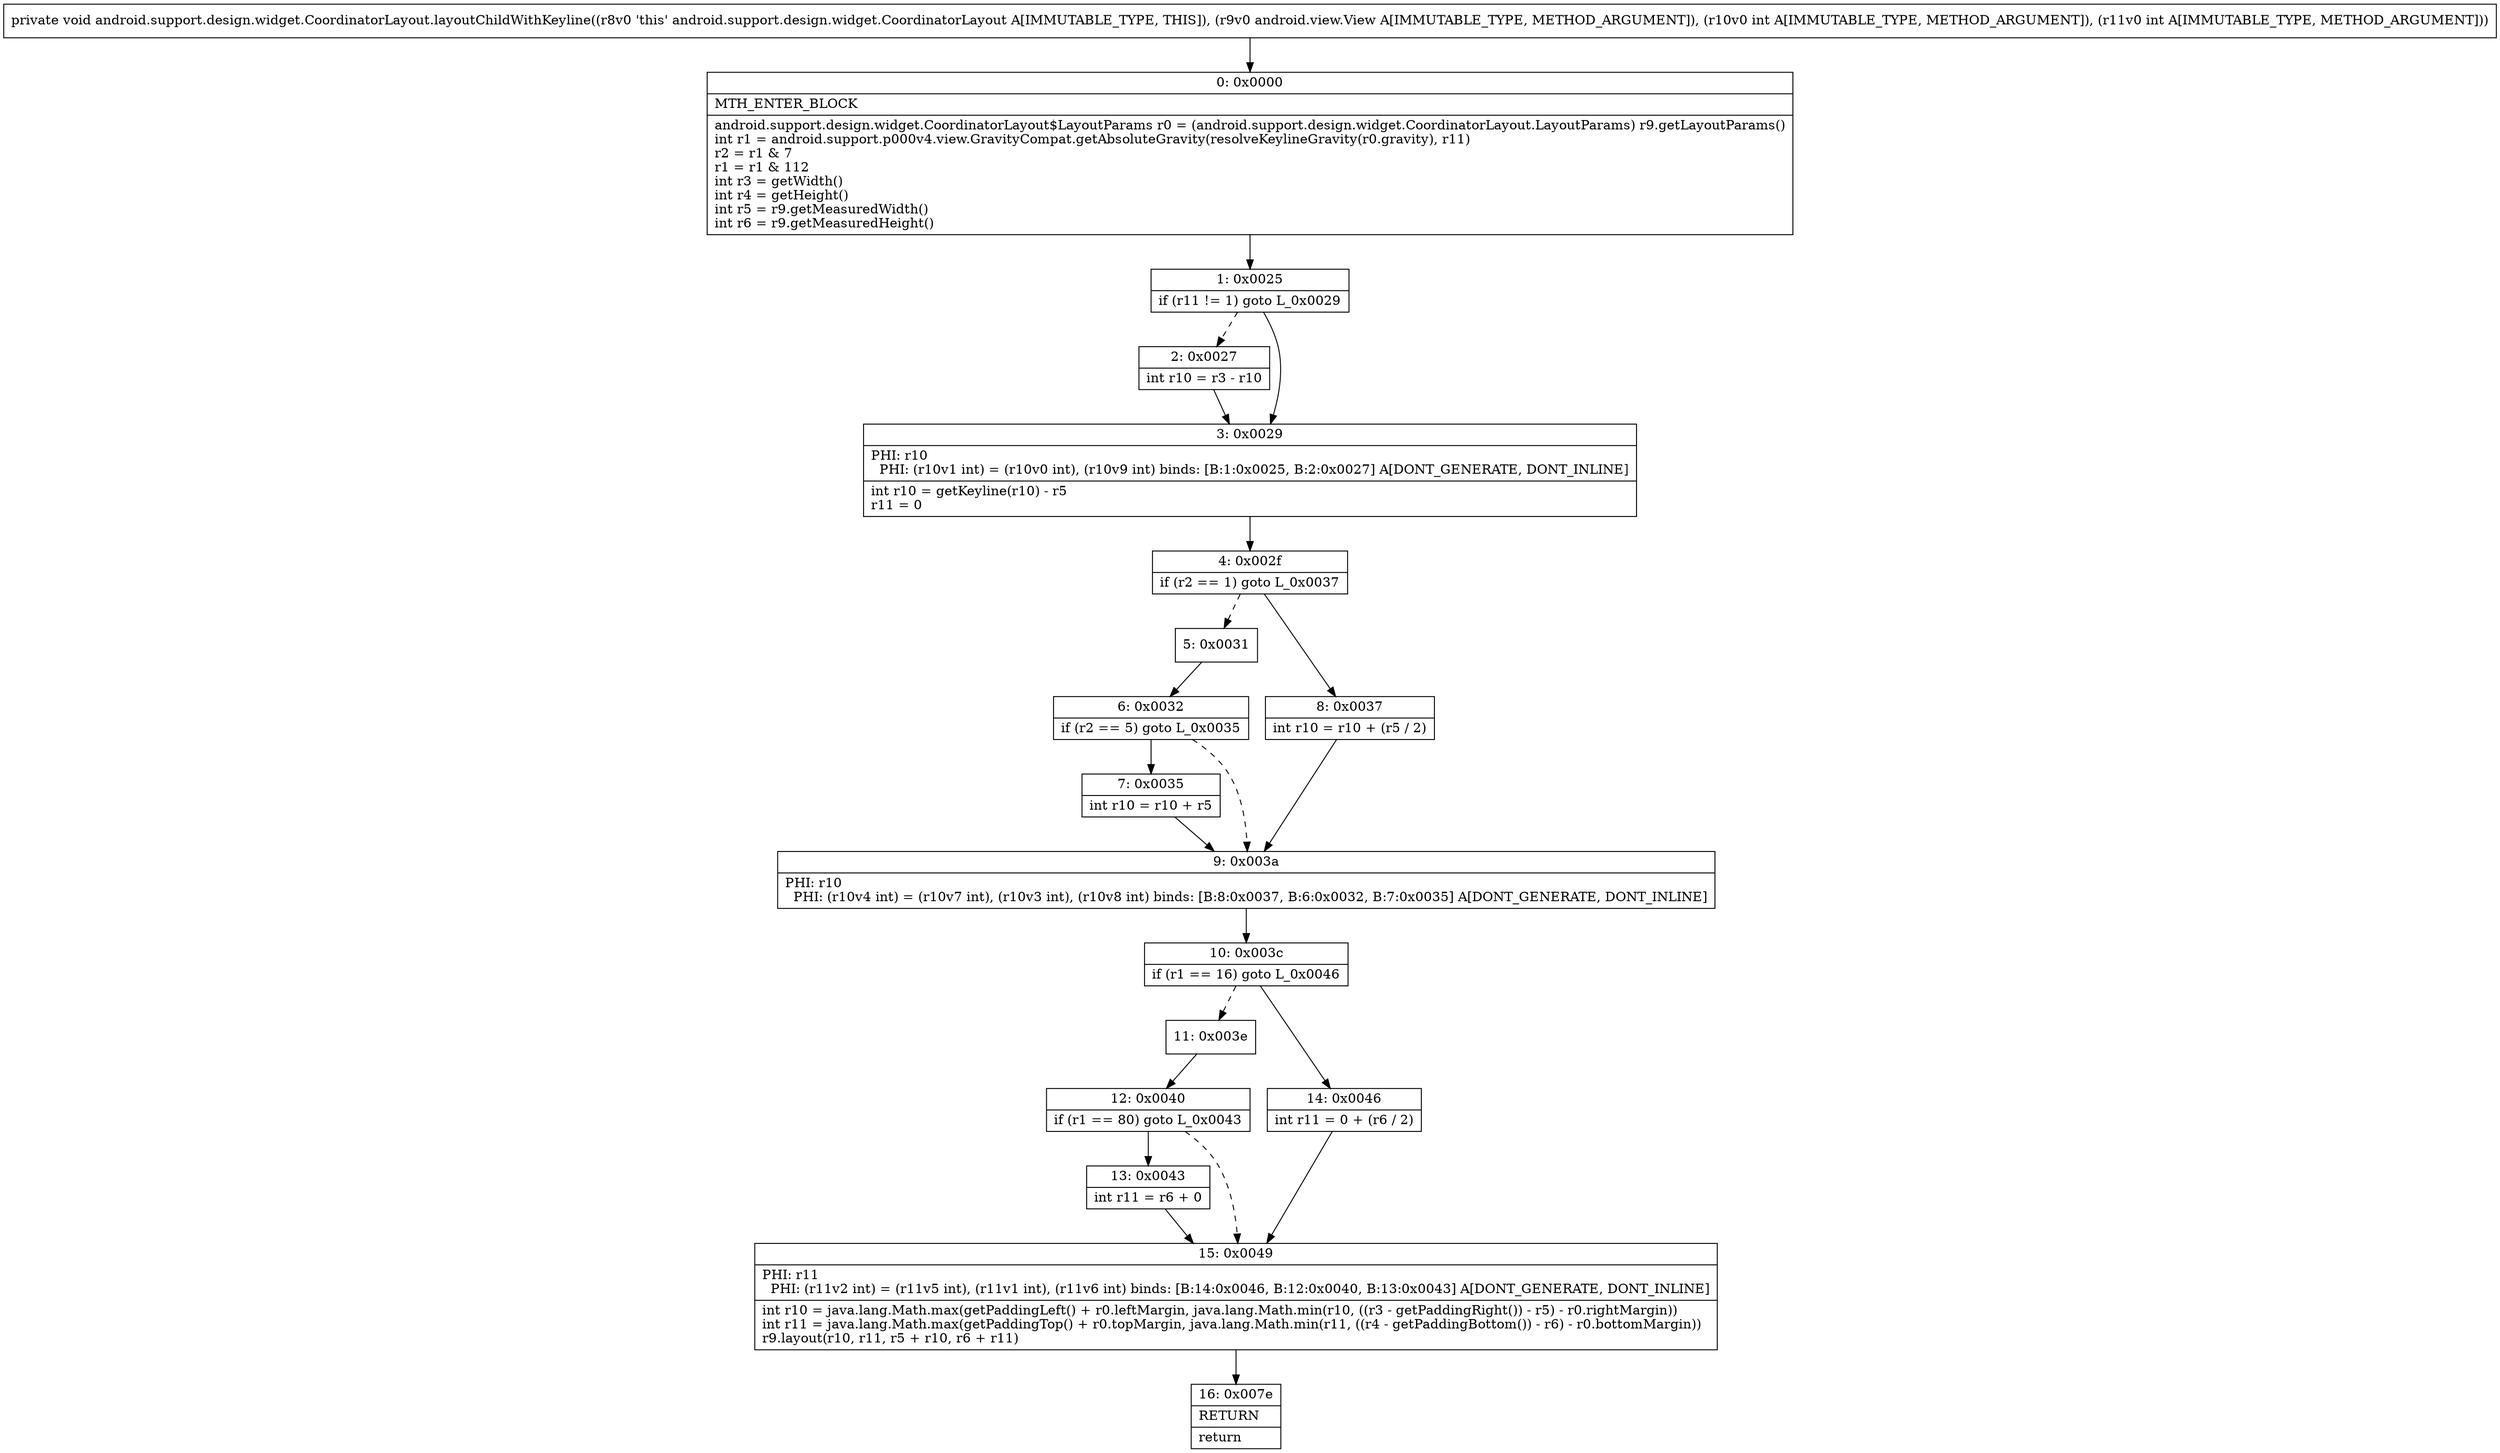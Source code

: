 digraph "CFG forandroid.support.design.widget.CoordinatorLayout.layoutChildWithKeyline(Landroid\/view\/View;II)V" {
Node_0 [shape=record,label="{0\:\ 0x0000|MTH_ENTER_BLOCK\l|android.support.design.widget.CoordinatorLayout$LayoutParams r0 = (android.support.design.widget.CoordinatorLayout.LayoutParams) r9.getLayoutParams()\lint r1 = android.support.p000v4.view.GravityCompat.getAbsoluteGravity(resolveKeylineGravity(r0.gravity), r11)\lr2 = r1 & 7\lr1 = r1 & 112\lint r3 = getWidth()\lint r4 = getHeight()\lint r5 = r9.getMeasuredWidth()\lint r6 = r9.getMeasuredHeight()\l}"];
Node_1 [shape=record,label="{1\:\ 0x0025|if (r11 != 1) goto L_0x0029\l}"];
Node_2 [shape=record,label="{2\:\ 0x0027|int r10 = r3 \- r10\l}"];
Node_3 [shape=record,label="{3\:\ 0x0029|PHI: r10 \l  PHI: (r10v1 int) = (r10v0 int), (r10v9 int) binds: [B:1:0x0025, B:2:0x0027] A[DONT_GENERATE, DONT_INLINE]\l|int r10 = getKeyline(r10) \- r5\lr11 = 0\l}"];
Node_4 [shape=record,label="{4\:\ 0x002f|if (r2 == 1) goto L_0x0037\l}"];
Node_5 [shape=record,label="{5\:\ 0x0031}"];
Node_6 [shape=record,label="{6\:\ 0x0032|if (r2 == 5) goto L_0x0035\l}"];
Node_7 [shape=record,label="{7\:\ 0x0035|int r10 = r10 + r5\l}"];
Node_8 [shape=record,label="{8\:\ 0x0037|int r10 = r10 + (r5 \/ 2)\l}"];
Node_9 [shape=record,label="{9\:\ 0x003a|PHI: r10 \l  PHI: (r10v4 int) = (r10v7 int), (r10v3 int), (r10v8 int) binds: [B:8:0x0037, B:6:0x0032, B:7:0x0035] A[DONT_GENERATE, DONT_INLINE]\l}"];
Node_10 [shape=record,label="{10\:\ 0x003c|if (r1 == 16) goto L_0x0046\l}"];
Node_11 [shape=record,label="{11\:\ 0x003e}"];
Node_12 [shape=record,label="{12\:\ 0x0040|if (r1 == 80) goto L_0x0043\l}"];
Node_13 [shape=record,label="{13\:\ 0x0043|int r11 = r6 + 0\l}"];
Node_14 [shape=record,label="{14\:\ 0x0046|int r11 = 0 + (r6 \/ 2)\l}"];
Node_15 [shape=record,label="{15\:\ 0x0049|PHI: r11 \l  PHI: (r11v2 int) = (r11v5 int), (r11v1 int), (r11v6 int) binds: [B:14:0x0046, B:12:0x0040, B:13:0x0043] A[DONT_GENERATE, DONT_INLINE]\l|int r10 = java.lang.Math.max(getPaddingLeft() + r0.leftMargin, java.lang.Math.min(r10, ((r3 \- getPaddingRight()) \- r5) \- r0.rightMargin))\lint r11 = java.lang.Math.max(getPaddingTop() + r0.topMargin, java.lang.Math.min(r11, ((r4 \- getPaddingBottom()) \- r6) \- r0.bottomMargin))\lr9.layout(r10, r11, r5 + r10, r6 + r11)\l}"];
Node_16 [shape=record,label="{16\:\ 0x007e|RETURN\l|return\l}"];
MethodNode[shape=record,label="{private void android.support.design.widget.CoordinatorLayout.layoutChildWithKeyline((r8v0 'this' android.support.design.widget.CoordinatorLayout A[IMMUTABLE_TYPE, THIS]), (r9v0 android.view.View A[IMMUTABLE_TYPE, METHOD_ARGUMENT]), (r10v0 int A[IMMUTABLE_TYPE, METHOD_ARGUMENT]), (r11v0 int A[IMMUTABLE_TYPE, METHOD_ARGUMENT])) }"];
MethodNode -> Node_0;
Node_0 -> Node_1;
Node_1 -> Node_2[style=dashed];
Node_1 -> Node_3;
Node_2 -> Node_3;
Node_3 -> Node_4;
Node_4 -> Node_5[style=dashed];
Node_4 -> Node_8;
Node_5 -> Node_6;
Node_6 -> Node_7;
Node_6 -> Node_9[style=dashed];
Node_7 -> Node_9;
Node_8 -> Node_9;
Node_9 -> Node_10;
Node_10 -> Node_11[style=dashed];
Node_10 -> Node_14;
Node_11 -> Node_12;
Node_12 -> Node_13;
Node_12 -> Node_15[style=dashed];
Node_13 -> Node_15;
Node_14 -> Node_15;
Node_15 -> Node_16;
}

